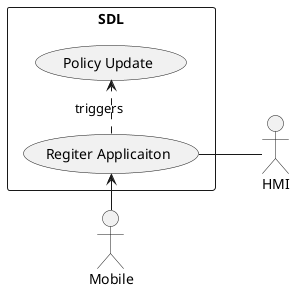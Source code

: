 @startuml
left to right direction
actor Mobile
actor HMI
rectangle SDL {
  Mobile -> (Regiter Applicaiton)
  (Regiter Applicaiton) .> (Policy Update) : triggers
  (Regiter Applicaiton) -- HMI
}
@enduml

